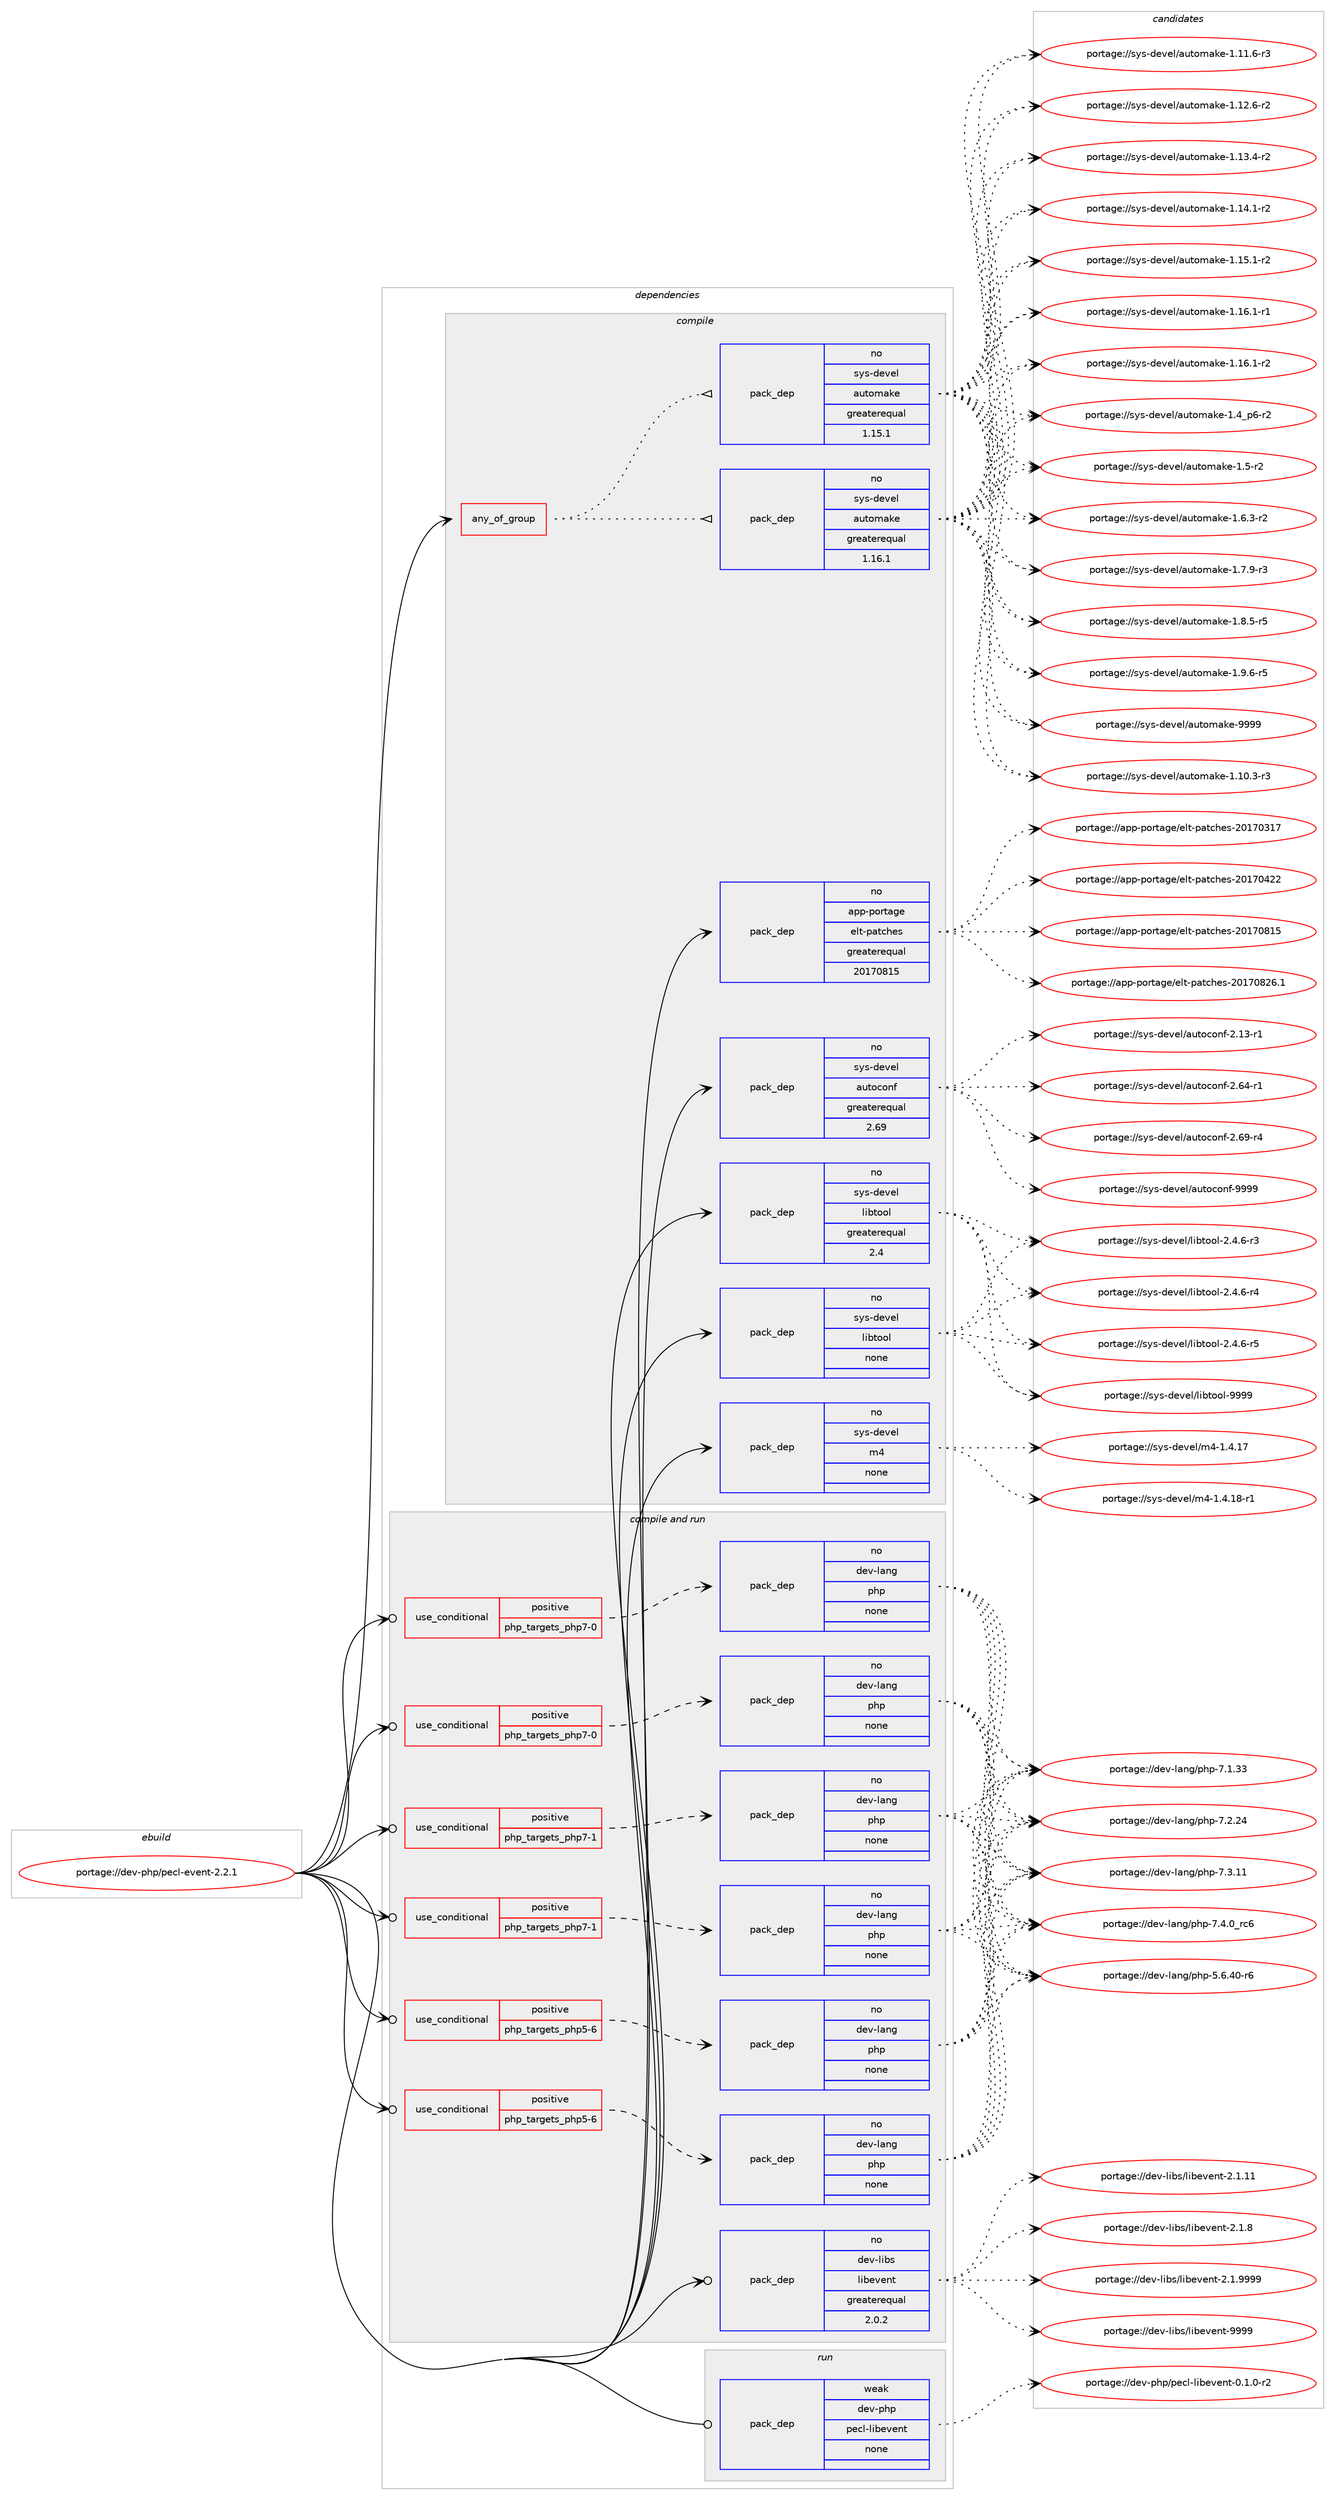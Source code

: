 digraph prolog {

# *************
# Graph options
# *************

newrank=true;
concentrate=true;
compound=true;
graph [rankdir=LR,fontname=Helvetica,fontsize=10,ranksep=1.5];#, ranksep=2.5, nodesep=0.2];
edge  [arrowhead=vee];
node  [fontname=Helvetica,fontsize=10];

# **********
# The ebuild
# **********

subgraph cluster_leftcol {
color=gray;
rank=same;
label=<<i>ebuild</i>>;
id [label="portage://dev-php/pecl-event-2.2.1", color=red, width=4, href="../dev-php/pecl-event-2.2.1.svg"];
}

# ****************
# The dependencies
# ****************

subgraph cluster_midcol {
color=gray;
label=<<i>dependencies</i>>;
subgraph cluster_compile {
fillcolor="#eeeeee";
style=filled;
label=<<i>compile</i>>;
subgraph any3154 {
dependency124871 [label=<<TABLE BORDER="0" CELLBORDER="1" CELLSPACING="0" CELLPADDING="4"><TR><TD CELLPADDING="10">any_of_group</TD></TR></TABLE>>, shape=none, color=red];subgraph pack97501 {
dependency124872 [label=<<TABLE BORDER="0" CELLBORDER="1" CELLSPACING="0" CELLPADDING="4" WIDTH="220"><TR><TD ROWSPAN="6" CELLPADDING="30">pack_dep</TD></TR><TR><TD WIDTH="110">no</TD></TR><TR><TD>sys-devel</TD></TR><TR><TD>automake</TD></TR><TR><TD>greaterequal</TD></TR><TR><TD>1.16.1</TD></TR></TABLE>>, shape=none, color=blue];
}
dependency124871:e -> dependency124872:w [weight=20,style="dotted",arrowhead="oinv"];
subgraph pack97502 {
dependency124873 [label=<<TABLE BORDER="0" CELLBORDER="1" CELLSPACING="0" CELLPADDING="4" WIDTH="220"><TR><TD ROWSPAN="6" CELLPADDING="30">pack_dep</TD></TR><TR><TD WIDTH="110">no</TD></TR><TR><TD>sys-devel</TD></TR><TR><TD>automake</TD></TR><TR><TD>greaterequal</TD></TR><TR><TD>1.15.1</TD></TR></TABLE>>, shape=none, color=blue];
}
dependency124871:e -> dependency124873:w [weight=20,style="dotted",arrowhead="oinv"];
}
id:e -> dependency124871:w [weight=20,style="solid",arrowhead="vee"];
subgraph pack97503 {
dependency124874 [label=<<TABLE BORDER="0" CELLBORDER="1" CELLSPACING="0" CELLPADDING="4" WIDTH="220"><TR><TD ROWSPAN="6" CELLPADDING="30">pack_dep</TD></TR><TR><TD WIDTH="110">no</TD></TR><TR><TD>app-portage</TD></TR><TR><TD>elt-patches</TD></TR><TR><TD>greaterequal</TD></TR><TR><TD>20170815</TD></TR></TABLE>>, shape=none, color=blue];
}
id:e -> dependency124874:w [weight=20,style="solid",arrowhead="vee"];
subgraph pack97504 {
dependency124875 [label=<<TABLE BORDER="0" CELLBORDER="1" CELLSPACING="0" CELLPADDING="4" WIDTH="220"><TR><TD ROWSPAN="6" CELLPADDING="30">pack_dep</TD></TR><TR><TD WIDTH="110">no</TD></TR><TR><TD>sys-devel</TD></TR><TR><TD>autoconf</TD></TR><TR><TD>greaterequal</TD></TR><TR><TD>2.69</TD></TR></TABLE>>, shape=none, color=blue];
}
id:e -> dependency124875:w [weight=20,style="solid",arrowhead="vee"];
subgraph pack97505 {
dependency124876 [label=<<TABLE BORDER="0" CELLBORDER="1" CELLSPACING="0" CELLPADDING="4" WIDTH="220"><TR><TD ROWSPAN="6" CELLPADDING="30">pack_dep</TD></TR><TR><TD WIDTH="110">no</TD></TR><TR><TD>sys-devel</TD></TR><TR><TD>libtool</TD></TR><TR><TD>greaterequal</TD></TR><TR><TD>2.4</TD></TR></TABLE>>, shape=none, color=blue];
}
id:e -> dependency124876:w [weight=20,style="solid",arrowhead="vee"];
subgraph pack97506 {
dependency124877 [label=<<TABLE BORDER="0" CELLBORDER="1" CELLSPACING="0" CELLPADDING="4" WIDTH="220"><TR><TD ROWSPAN="6" CELLPADDING="30">pack_dep</TD></TR><TR><TD WIDTH="110">no</TD></TR><TR><TD>sys-devel</TD></TR><TR><TD>libtool</TD></TR><TR><TD>none</TD></TR><TR><TD></TD></TR></TABLE>>, shape=none, color=blue];
}
id:e -> dependency124877:w [weight=20,style="solid",arrowhead="vee"];
subgraph pack97507 {
dependency124878 [label=<<TABLE BORDER="0" CELLBORDER="1" CELLSPACING="0" CELLPADDING="4" WIDTH="220"><TR><TD ROWSPAN="6" CELLPADDING="30">pack_dep</TD></TR><TR><TD WIDTH="110">no</TD></TR><TR><TD>sys-devel</TD></TR><TR><TD>m4</TD></TR><TR><TD>none</TD></TR><TR><TD></TD></TR></TABLE>>, shape=none, color=blue];
}
id:e -> dependency124878:w [weight=20,style="solid",arrowhead="vee"];
}
subgraph cluster_compileandrun {
fillcolor="#eeeeee";
style=filled;
label=<<i>compile and run</i>>;
subgraph cond24149 {
dependency124879 [label=<<TABLE BORDER="0" CELLBORDER="1" CELLSPACING="0" CELLPADDING="4"><TR><TD ROWSPAN="3" CELLPADDING="10">use_conditional</TD></TR><TR><TD>positive</TD></TR><TR><TD>php_targets_php5-6</TD></TR></TABLE>>, shape=none, color=red];
subgraph pack97508 {
dependency124880 [label=<<TABLE BORDER="0" CELLBORDER="1" CELLSPACING="0" CELLPADDING="4" WIDTH="220"><TR><TD ROWSPAN="6" CELLPADDING="30">pack_dep</TD></TR><TR><TD WIDTH="110">no</TD></TR><TR><TD>dev-lang</TD></TR><TR><TD>php</TD></TR><TR><TD>none</TD></TR><TR><TD></TD></TR></TABLE>>, shape=none, color=blue];
}
dependency124879:e -> dependency124880:w [weight=20,style="dashed",arrowhead="vee"];
}
id:e -> dependency124879:w [weight=20,style="solid",arrowhead="odotvee"];
subgraph cond24150 {
dependency124881 [label=<<TABLE BORDER="0" CELLBORDER="1" CELLSPACING="0" CELLPADDING="4"><TR><TD ROWSPAN="3" CELLPADDING="10">use_conditional</TD></TR><TR><TD>positive</TD></TR><TR><TD>php_targets_php5-6</TD></TR></TABLE>>, shape=none, color=red];
subgraph pack97509 {
dependency124882 [label=<<TABLE BORDER="0" CELLBORDER="1" CELLSPACING="0" CELLPADDING="4" WIDTH="220"><TR><TD ROWSPAN="6" CELLPADDING="30">pack_dep</TD></TR><TR><TD WIDTH="110">no</TD></TR><TR><TD>dev-lang</TD></TR><TR><TD>php</TD></TR><TR><TD>none</TD></TR><TR><TD></TD></TR></TABLE>>, shape=none, color=blue];
}
dependency124881:e -> dependency124882:w [weight=20,style="dashed",arrowhead="vee"];
}
id:e -> dependency124881:w [weight=20,style="solid",arrowhead="odotvee"];
subgraph cond24151 {
dependency124883 [label=<<TABLE BORDER="0" CELLBORDER="1" CELLSPACING="0" CELLPADDING="4"><TR><TD ROWSPAN="3" CELLPADDING="10">use_conditional</TD></TR><TR><TD>positive</TD></TR><TR><TD>php_targets_php7-0</TD></TR></TABLE>>, shape=none, color=red];
subgraph pack97510 {
dependency124884 [label=<<TABLE BORDER="0" CELLBORDER="1" CELLSPACING="0" CELLPADDING="4" WIDTH="220"><TR><TD ROWSPAN="6" CELLPADDING="30">pack_dep</TD></TR><TR><TD WIDTH="110">no</TD></TR><TR><TD>dev-lang</TD></TR><TR><TD>php</TD></TR><TR><TD>none</TD></TR><TR><TD></TD></TR></TABLE>>, shape=none, color=blue];
}
dependency124883:e -> dependency124884:w [weight=20,style="dashed",arrowhead="vee"];
}
id:e -> dependency124883:w [weight=20,style="solid",arrowhead="odotvee"];
subgraph cond24152 {
dependency124885 [label=<<TABLE BORDER="0" CELLBORDER="1" CELLSPACING="0" CELLPADDING="4"><TR><TD ROWSPAN="3" CELLPADDING="10">use_conditional</TD></TR><TR><TD>positive</TD></TR><TR><TD>php_targets_php7-0</TD></TR></TABLE>>, shape=none, color=red];
subgraph pack97511 {
dependency124886 [label=<<TABLE BORDER="0" CELLBORDER="1" CELLSPACING="0" CELLPADDING="4" WIDTH="220"><TR><TD ROWSPAN="6" CELLPADDING="30">pack_dep</TD></TR><TR><TD WIDTH="110">no</TD></TR><TR><TD>dev-lang</TD></TR><TR><TD>php</TD></TR><TR><TD>none</TD></TR><TR><TD></TD></TR></TABLE>>, shape=none, color=blue];
}
dependency124885:e -> dependency124886:w [weight=20,style="dashed",arrowhead="vee"];
}
id:e -> dependency124885:w [weight=20,style="solid",arrowhead="odotvee"];
subgraph cond24153 {
dependency124887 [label=<<TABLE BORDER="0" CELLBORDER="1" CELLSPACING="0" CELLPADDING="4"><TR><TD ROWSPAN="3" CELLPADDING="10">use_conditional</TD></TR><TR><TD>positive</TD></TR><TR><TD>php_targets_php7-1</TD></TR></TABLE>>, shape=none, color=red];
subgraph pack97512 {
dependency124888 [label=<<TABLE BORDER="0" CELLBORDER="1" CELLSPACING="0" CELLPADDING="4" WIDTH="220"><TR><TD ROWSPAN="6" CELLPADDING="30">pack_dep</TD></TR><TR><TD WIDTH="110">no</TD></TR><TR><TD>dev-lang</TD></TR><TR><TD>php</TD></TR><TR><TD>none</TD></TR><TR><TD></TD></TR></TABLE>>, shape=none, color=blue];
}
dependency124887:e -> dependency124888:w [weight=20,style="dashed",arrowhead="vee"];
}
id:e -> dependency124887:w [weight=20,style="solid",arrowhead="odotvee"];
subgraph cond24154 {
dependency124889 [label=<<TABLE BORDER="0" CELLBORDER="1" CELLSPACING="0" CELLPADDING="4"><TR><TD ROWSPAN="3" CELLPADDING="10">use_conditional</TD></TR><TR><TD>positive</TD></TR><TR><TD>php_targets_php7-1</TD></TR></TABLE>>, shape=none, color=red];
subgraph pack97513 {
dependency124890 [label=<<TABLE BORDER="0" CELLBORDER="1" CELLSPACING="0" CELLPADDING="4" WIDTH="220"><TR><TD ROWSPAN="6" CELLPADDING="30">pack_dep</TD></TR><TR><TD WIDTH="110">no</TD></TR><TR><TD>dev-lang</TD></TR><TR><TD>php</TD></TR><TR><TD>none</TD></TR><TR><TD></TD></TR></TABLE>>, shape=none, color=blue];
}
dependency124889:e -> dependency124890:w [weight=20,style="dashed",arrowhead="vee"];
}
id:e -> dependency124889:w [weight=20,style="solid",arrowhead="odotvee"];
subgraph pack97514 {
dependency124891 [label=<<TABLE BORDER="0" CELLBORDER="1" CELLSPACING="0" CELLPADDING="4" WIDTH="220"><TR><TD ROWSPAN="6" CELLPADDING="30">pack_dep</TD></TR><TR><TD WIDTH="110">no</TD></TR><TR><TD>dev-libs</TD></TR><TR><TD>libevent</TD></TR><TR><TD>greaterequal</TD></TR><TR><TD>2.0.2</TD></TR></TABLE>>, shape=none, color=blue];
}
id:e -> dependency124891:w [weight=20,style="solid",arrowhead="odotvee"];
}
subgraph cluster_run {
fillcolor="#eeeeee";
style=filled;
label=<<i>run</i>>;
subgraph pack97515 {
dependency124892 [label=<<TABLE BORDER="0" CELLBORDER="1" CELLSPACING="0" CELLPADDING="4" WIDTH="220"><TR><TD ROWSPAN="6" CELLPADDING="30">pack_dep</TD></TR><TR><TD WIDTH="110">weak</TD></TR><TR><TD>dev-php</TD></TR><TR><TD>pecl-libevent</TD></TR><TR><TD>none</TD></TR><TR><TD></TD></TR></TABLE>>, shape=none, color=blue];
}
id:e -> dependency124892:w [weight=20,style="solid",arrowhead="odot"];
}
}

# **************
# The candidates
# **************

subgraph cluster_choices {
rank=same;
color=gray;
label=<<i>candidates</i>>;

subgraph choice97501 {
color=black;
nodesep=1;
choiceportage11512111545100101118101108479711711611110997107101454946494846514511451 [label="portage://sys-devel/automake-1.10.3-r3", color=red, width=4,href="../sys-devel/automake-1.10.3-r3.svg"];
choiceportage11512111545100101118101108479711711611110997107101454946494946544511451 [label="portage://sys-devel/automake-1.11.6-r3", color=red, width=4,href="../sys-devel/automake-1.11.6-r3.svg"];
choiceportage11512111545100101118101108479711711611110997107101454946495046544511450 [label="portage://sys-devel/automake-1.12.6-r2", color=red, width=4,href="../sys-devel/automake-1.12.6-r2.svg"];
choiceportage11512111545100101118101108479711711611110997107101454946495146524511450 [label="portage://sys-devel/automake-1.13.4-r2", color=red, width=4,href="../sys-devel/automake-1.13.4-r2.svg"];
choiceportage11512111545100101118101108479711711611110997107101454946495246494511450 [label="portage://sys-devel/automake-1.14.1-r2", color=red, width=4,href="../sys-devel/automake-1.14.1-r2.svg"];
choiceportage11512111545100101118101108479711711611110997107101454946495346494511450 [label="portage://sys-devel/automake-1.15.1-r2", color=red, width=4,href="../sys-devel/automake-1.15.1-r2.svg"];
choiceportage11512111545100101118101108479711711611110997107101454946495446494511449 [label="portage://sys-devel/automake-1.16.1-r1", color=red, width=4,href="../sys-devel/automake-1.16.1-r1.svg"];
choiceportage11512111545100101118101108479711711611110997107101454946495446494511450 [label="portage://sys-devel/automake-1.16.1-r2", color=red, width=4,href="../sys-devel/automake-1.16.1-r2.svg"];
choiceportage115121115451001011181011084797117116111109971071014549465295112544511450 [label="portage://sys-devel/automake-1.4_p6-r2", color=red, width=4,href="../sys-devel/automake-1.4_p6-r2.svg"];
choiceportage11512111545100101118101108479711711611110997107101454946534511450 [label="portage://sys-devel/automake-1.5-r2", color=red, width=4,href="../sys-devel/automake-1.5-r2.svg"];
choiceportage115121115451001011181011084797117116111109971071014549465446514511450 [label="portage://sys-devel/automake-1.6.3-r2", color=red, width=4,href="../sys-devel/automake-1.6.3-r2.svg"];
choiceportage115121115451001011181011084797117116111109971071014549465546574511451 [label="portage://sys-devel/automake-1.7.9-r3", color=red, width=4,href="../sys-devel/automake-1.7.9-r3.svg"];
choiceportage115121115451001011181011084797117116111109971071014549465646534511453 [label="portage://sys-devel/automake-1.8.5-r5", color=red, width=4,href="../sys-devel/automake-1.8.5-r5.svg"];
choiceportage115121115451001011181011084797117116111109971071014549465746544511453 [label="portage://sys-devel/automake-1.9.6-r5", color=red, width=4,href="../sys-devel/automake-1.9.6-r5.svg"];
choiceportage115121115451001011181011084797117116111109971071014557575757 [label="portage://sys-devel/automake-9999", color=red, width=4,href="../sys-devel/automake-9999.svg"];
dependency124872:e -> choiceportage11512111545100101118101108479711711611110997107101454946494846514511451:w [style=dotted,weight="100"];
dependency124872:e -> choiceportage11512111545100101118101108479711711611110997107101454946494946544511451:w [style=dotted,weight="100"];
dependency124872:e -> choiceportage11512111545100101118101108479711711611110997107101454946495046544511450:w [style=dotted,weight="100"];
dependency124872:e -> choiceportage11512111545100101118101108479711711611110997107101454946495146524511450:w [style=dotted,weight="100"];
dependency124872:e -> choiceportage11512111545100101118101108479711711611110997107101454946495246494511450:w [style=dotted,weight="100"];
dependency124872:e -> choiceportage11512111545100101118101108479711711611110997107101454946495346494511450:w [style=dotted,weight="100"];
dependency124872:e -> choiceportage11512111545100101118101108479711711611110997107101454946495446494511449:w [style=dotted,weight="100"];
dependency124872:e -> choiceportage11512111545100101118101108479711711611110997107101454946495446494511450:w [style=dotted,weight="100"];
dependency124872:e -> choiceportage115121115451001011181011084797117116111109971071014549465295112544511450:w [style=dotted,weight="100"];
dependency124872:e -> choiceportage11512111545100101118101108479711711611110997107101454946534511450:w [style=dotted,weight="100"];
dependency124872:e -> choiceportage115121115451001011181011084797117116111109971071014549465446514511450:w [style=dotted,weight="100"];
dependency124872:e -> choiceportage115121115451001011181011084797117116111109971071014549465546574511451:w [style=dotted,weight="100"];
dependency124872:e -> choiceportage115121115451001011181011084797117116111109971071014549465646534511453:w [style=dotted,weight="100"];
dependency124872:e -> choiceportage115121115451001011181011084797117116111109971071014549465746544511453:w [style=dotted,weight="100"];
dependency124872:e -> choiceportage115121115451001011181011084797117116111109971071014557575757:w [style=dotted,weight="100"];
}
subgraph choice97502 {
color=black;
nodesep=1;
choiceportage11512111545100101118101108479711711611110997107101454946494846514511451 [label="portage://sys-devel/automake-1.10.3-r3", color=red, width=4,href="../sys-devel/automake-1.10.3-r3.svg"];
choiceportage11512111545100101118101108479711711611110997107101454946494946544511451 [label="portage://sys-devel/automake-1.11.6-r3", color=red, width=4,href="../sys-devel/automake-1.11.6-r3.svg"];
choiceportage11512111545100101118101108479711711611110997107101454946495046544511450 [label="portage://sys-devel/automake-1.12.6-r2", color=red, width=4,href="../sys-devel/automake-1.12.6-r2.svg"];
choiceportage11512111545100101118101108479711711611110997107101454946495146524511450 [label="portage://sys-devel/automake-1.13.4-r2", color=red, width=4,href="../sys-devel/automake-1.13.4-r2.svg"];
choiceportage11512111545100101118101108479711711611110997107101454946495246494511450 [label="portage://sys-devel/automake-1.14.1-r2", color=red, width=4,href="../sys-devel/automake-1.14.1-r2.svg"];
choiceportage11512111545100101118101108479711711611110997107101454946495346494511450 [label="portage://sys-devel/automake-1.15.1-r2", color=red, width=4,href="../sys-devel/automake-1.15.1-r2.svg"];
choiceportage11512111545100101118101108479711711611110997107101454946495446494511449 [label="portage://sys-devel/automake-1.16.1-r1", color=red, width=4,href="../sys-devel/automake-1.16.1-r1.svg"];
choiceportage11512111545100101118101108479711711611110997107101454946495446494511450 [label="portage://sys-devel/automake-1.16.1-r2", color=red, width=4,href="../sys-devel/automake-1.16.1-r2.svg"];
choiceportage115121115451001011181011084797117116111109971071014549465295112544511450 [label="portage://sys-devel/automake-1.4_p6-r2", color=red, width=4,href="../sys-devel/automake-1.4_p6-r2.svg"];
choiceportage11512111545100101118101108479711711611110997107101454946534511450 [label="portage://sys-devel/automake-1.5-r2", color=red, width=4,href="../sys-devel/automake-1.5-r2.svg"];
choiceportage115121115451001011181011084797117116111109971071014549465446514511450 [label="portage://sys-devel/automake-1.6.3-r2", color=red, width=4,href="../sys-devel/automake-1.6.3-r2.svg"];
choiceportage115121115451001011181011084797117116111109971071014549465546574511451 [label="portage://sys-devel/automake-1.7.9-r3", color=red, width=4,href="../sys-devel/automake-1.7.9-r3.svg"];
choiceportage115121115451001011181011084797117116111109971071014549465646534511453 [label="portage://sys-devel/automake-1.8.5-r5", color=red, width=4,href="../sys-devel/automake-1.8.5-r5.svg"];
choiceportage115121115451001011181011084797117116111109971071014549465746544511453 [label="portage://sys-devel/automake-1.9.6-r5", color=red, width=4,href="../sys-devel/automake-1.9.6-r5.svg"];
choiceportage115121115451001011181011084797117116111109971071014557575757 [label="portage://sys-devel/automake-9999", color=red, width=4,href="../sys-devel/automake-9999.svg"];
dependency124873:e -> choiceportage11512111545100101118101108479711711611110997107101454946494846514511451:w [style=dotted,weight="100"];
dependency124873:e -> choiceportage11512111545100101118101108479711711611110997107101454946494946544511451:w [style=dotted,weight="100"];
dependency124873:e -> choiceportage11512111545100101118101108479711711611110997107101454946495046544511450:w [style=dotted,weight="100"];
dependency124873:e -> choiceportage11512111545100101118101108479711711611110997107101454946495146524511450:w [style=dotted,weight="100"];
dependency124873:e -> choiceportage11512111545100101118101108479711711611110997107101454946495246494511450:w [style=dotted,weight="100"];
dependency124873:e -> choiceportage11512111545100101118101108479711711611110997107101454946495346494511450:w [style=dotted,weight="100"];
dependency124873:e -> choiceportage11512111545100101118101108479711711611110997107101454946495446494511449:w [style=dotted,weight="100"];
dependency124873:e -> choiceportage11512111545100101118101108479711711611110997107101454946495446494511450:w [style=dotted,weight="100"];
dependency124873:e -> choiceportage115121115451001011181011084797117116111109971071014549465295112544511450:w [style=dotted,weight="100"];
dependency124873:e -> choiceportage11512111545100101118101108479711711611110997107101454946534511450:w [style=dotted,weight="100"];
dependency124873:e -> choiceportage115121115451001011181011084797117116111109971071014549465446514511450:w [style=dotted,weight="100"];
dependency124873:e -> choiceportage115121115451001011181011084797117116111109971071014549465546574511451:w [style=dotted,weight="100"];
dependency124873:e -> choiceportage115121115451001011181011084797117116111109971071014549465646534511453:w [style=dotted,weight="100"];
dependency124873:e -> choiceportage115121115451001011181011084797117116111109971071014549465746544511453:w [style=dotted,weight="100"];
dependency124873:e -> choiceportage115121115451001011181011084797117116111109971071014557575757:w [style=dotted,weight="100"];
}
subgraph choice97503 {
color=black;
nodesep=1;
choiceportage97112112451121111141169710310147101108116451129711699104101115455048495548514955 [label="portage://app-portage/elt-patches-20170317", color=red, width=4,href="../app-portage/elt-patches-20170317.svg"];
choiceportage97112112451121111141169710310147101108116451129711699104101115455048495548525050 [label="portage://app-portage/elt-patches-20170422", color=red, width=4,href="../app-portage/elt-patches-20170422.svg"];
choiceportage97112112451121111141169710310147101108116451129711699104101115455048495548564953 [label="portage://app-portage/elt-patches-20170815", color=red, width=4,href="../app-portage/elt-patches-20170815.svg"];
choiceportage971121124511211111411697103101471011081164511297116991041011154550484955485650544649 [label="portage://app-portage/elt-patches-20170826.1", color=red, width=4,href="../app-portage/elt-patches-20170826.1.svg"];
dependency124874:e -> choiceportage97112112451121111141169710310147101108116451129711699104101115455048495548514955:w [style=dotted,weight="100"];
dependency124874:e -> choiceportage97112112451121111141169710310147101108116451129711699104101115455048495548525050:w [style=dotted,weight="100"];
dependency124874:e -> choiceportage97112112451121111141169710310147101108116451129711699104101115455048495548564953:w [style=dotted,weight="100"];
dependency124874:e -> choiceportage971121124511211111411697103101471011081164511297116991041011154550484955485650544649:w [style=dotted,weight="100"];
}
subgraph choice97504 {
color=black;
nodesep=1;
choiceportage1151211154510010111810110847971171161119911111010245504649514511449 [label="portage://sys-devel/autoconf-2.13-r1", color=red, width=4,href="../sys-devel/autoconf-2.13-r1.svg"];
choiceportage1151211154510010111810110847971171161119911111010245504654524511449 [label="portage://sys-devel/autoconf-2.64-r1", color=red, width=4,href="../sys-devel/autoconf-2.64-r1.svg"];
choiceportage1151211154510010111810110847971171161119911111010245504654574511452 [label="portage://sys-devel/autoconf-2.69-r4", color=red, width=4,href="../sys-devel/autoconf-2.69-r4.svg"];
choiceportage115121115451001011181011084797117116111991111101024557575757 [label="portage://sys-devel/autoconf-9999", color=red, width=4,href="../sys-devel/autoconf-9999.svg"];
dependency124875:e -> choiceportage1151211154510010111810110847971171161119911111010245504649514511449:w [style=dotted,weight="100"];
dependency124875:e -> choiceportage1151211154510010111810110847971171161119911111010245504654524511449:w [style=dotted,weight="100"];
dependency124875:e -> choiceportage1151211154510010111810110847971171161119911111010245504654574511452:w [style=dotted,weight="100"];
dependency124875:e -> choiceportage115121115451001011181011084797117116111991111101024557575757:w [style=dotted,weight="100"];
}
subgraph choice97505 {
color=black;
nodesep=1;
choiceportage1151211154510010111810110847108105981161111111084550465246544511451 [label="portage://sys-devel/libtool-2.4.6-r3", color=red, width=4,href="../sys-devel/libtool-2.4.6-r3.svg"];
choiceportage1151211154510010111810110847108105981161111111084550465246544511452 [label="portage://sys-devel/libtool-2.4.6-r4", color=red, width=4,href="../sys-devel/libtool-2.4.6-r4.svg"];
choiceportage1151211154510010111810110847108105981161111111084550465246544511453 [label="portage://sys-devel/libtool-2.4.6-r5", color=red, width=4,href="../sys-devel/libtool-2.4.6-r5.svg"];
choiceportage1151211154510010111810110847108105981161111111084557575757 [label="portage://sys-devel/libtool-9999", color=red, width=4,href="../sys-devel/libtool-9999.svg"];
dependency124876:e -> choiceportage1151211154510010111810110847108105981161111111084550465246544511451:w [style=dotted,weight="100"];
dependency124876:e -> choiceportage1151211154510010111810110847108105981161111111084550465246544511452:w [style=dotted,weight="100"];
dependency124876:e -> choiceportage1151211154510010111810110847108105981161111111084550465246544511453:w [style=dotted,weight="100"];
dependency124876:e -> choiceportage1151211154510010111810110847108105981161111111084557575757:w [style=dotted,weight="100"];
}
subgraph choice97506 {
color=black;
nodesep=1;
choiceportage1151211154510010111810110847108105981161111111084550465246544511451 [label="portage://sys-devel/libtool-2.4.6-r3", color=red, width=4,href="../sys-devel/libtool-2.4.6-r3.svg"];
choiceportage1151211154510010111810110847108105981161111111084550465246544511452 [label="portage://sys-devel/libtool-2.4.6-r4", color=red, width=4,href="../sys-devel/libtool-2.4.6-r4.svg"];
choiceportage1151211154510010111810110847108105981161111111084550465246544511453 [label="portage://sys-devel/libtool-2.4.6-r5", color=red, width=4,href="../sys-devel/libtool-2.4.6-r5.svg"];
choiceportage1151211154510010111810110847108105981161111111084557575757 [label="portage://sys-devel/libtool-9999", color=red, width=4,href="../sys-devel/libtool-9999.svg"];
dependency124877:e -> choiceportage1151211154510010111810110847108105981161111111084550465246544511451:w [style=dotted,weight="100"];
dependency124877:e -> choiceportage1151211154510010111810110847108105981161111111084550465246544511452:w [style=dotted,weight="100"];
dependency124877:e -> choiceportage1151211154510010111810110847108105981161111111084550465246544511453:w [style=dotted,weight="100"];
dependency124877:e -> choiceportage1151211154510010111810110847108105981161111111084557575757:w [style=dotted,weight="100"];
}
subgraph choice97507 {
color=black;
nodesep=1;
choiceportage11512111545100101118101108471095245494652464955 [label="portage://sys-devel/m4-1.4.17", color=red, width=4,href="../sys-devel/m4-1.4.17.svg"];
choiceportage115121115451001011181011084710952454946524649564511449 [label="portage://sys-devel/m4-1.4.18-r1", color=red, width=4,href="../sys-devel/m4-1.4.18-r1.svg"];
dependency124878:e -> choiceportage11512111545100101118101108471095245494652464955:w [style=dotted,weight="100"];
dependency124878:e -> choiceportage115121115451001011181011084710952454946524649564511449:w [style=dotted,weight="100"];
}
subgraph choice97508 {
color=black;
nodesep=1;
choiceportage100101118451089711010347112104112455346544652484511454 [label="portage://dev-lang/php-5.6.40-r6", color=red, width=4,href="../dev-lang/php-5.6.40-r6.svg"];
choiceportage10010111845108971101034711210411245554649465151 [label="portage://dev-lang/php-7.1.33", color=red, width=4,href="../dev-lang/php-7.1.33.svg"];
choiceportage10010111845108971101034711210411245554650465052 [label="portage://dev-lang/php-7.2.24", color=red, width=4,href="../dev-lang/php-7.2.24.svg"];
choiceportage10010111845108971101034711210411245554651464949 [label="portage://dev-lang/php-7.3.11", color=red, width=4,href="../dev-lang/php-7.3.11.svg"];
choiceportage100101118451089711010347112104112455546524648951149954 [label="portage://dev-lang/php-7.4.0_rc6", color=red, width=4,href="../dev-lang/php-7.4.0_rc6.svg"];
dependency124880:e -> choiceportage100101118451089711010347112104112455346544652484511454:w [style=dotted,weight="100"];
dependency124880:e -> choiceportage10010111845108971101034711210411245554649465151:w [style=dotted,weight="100"];
dependency124880:e -> choiceportage10010111845108971101034711210411245554650465052:w [style=dotted,weight="100"];
dependency124880:e -> choiceportage10010111845108971101034711210411245554651464949:w [style=dotted,weight="100"];
dependency124880:e -> choiceportage100101118451089711010347112104112455546524648951149954:w [style=dotted,weight="100"];
}
subgraph choice97509 {
color=black;
nodesep=1;
choiceportage100101118451089711010347112104112455346544652484511454 [label="portage://dev-lang/php-5.6.40-r6", color=red, width=4,href="../dev-lang/php-5.6.40-r6.svg"];
choiceportage10010111845108971101034711210411245554649465151 [label="portage://dev-lang/php-7.1.33", color=red, width=4,href="../dev-lang/php-7.1.33.svg"];
choiceportage10010111845108971101034711210411245554650465052 [label="portage://dev-lang/php-7.2.24", color=red, width=4,href="../dev-lang/php-7.2.24.svg"];
choiceportage10010111845108971101034711210411245554651464949 [label="portage://dev-lang/php-7.3.11", color=red, width=4,href="../dev-lang/php-7.3.11.svg"];
choiceportage100101118451089711010347112104112455546524648951149954 [label="portage://dev-lang/php-7.4.0_rc6", color=red, width=4,href="../dev-lang/php-7.4.0_rc6.svg"];
dependency124882:e -> choiceportage100101118451089711010347112104112455346544652484511454:w [style=dotted,weight="100"];
dependency124882:e -> choiceportage10010111845108971101034711210411245554649465151:w [style=dotted,weight="100"];
dependency124882:e -> choiceportage10010111845108971101034711210411245554650465052:w [style=dotted,weight="100"];
dependency124882:e -> choiceportage10010111845108971101034711210411245554651464949:w [style=dotted,weight="100"];
dependency124882:e -> choiceportage100101118451089711010347112104112455546524648951149954:w [style=dotted,weight="100"];
}
subgraph choice97510 {
color=black;
nodesep=1;
choiceportage100101118451089711010347112104112455346544652484511454 [label="portage://dev-lang/php-5.6.40-r6", color=red, width=4,href="../dev-lang/php-5.6.40-r6.svg"];
choiceportage10010111845108971101034711210411245554649465151 [label="portage://dev-lang/php-7.1.33", color=red, width=4,href="../dev-lang/php-7.1.33.svg"];
choiceportage10010111845108971101034711210411245554650465052 [label="portage://dev-lang/php-7.2.24", color=red, width=4,href="../dev-lang/php-7.2.24.svg"];
choiceportage10010111845108971101034711210411245554651464949 [label="portage://dev-lang/php-7.3.11", color=red, width=4,href="../dev-lang/php-7.3.11.svg"];
choiceportage100101118451089711010347112104112455546524648951149954 [label="portage://dev-lang/php-7.4.0_rc6", color=red, width=4,href="../dev-lang/php-7.4.0_rc6.svg"];
dependency124884:e -> choiceportage100101118451089711010347112104112455346544652484511454:w [style=dotted,weight="100"];
dependency124884:e -> choiceportage10010111845108971101034711210411245554649465151:w [style=dotted,weight="100"];
dependency124884:e -> choiceportage10010111845108971101034711210411245554650465052:w [style=dotted,weight="100"];
dependency124884:e -> choiceportage10010111845108971101034711210411245554651464949:w [style=dotted,weight="100"];
dependency124884:e -> choiceportage100101118451089711010347112104112455546524648951149954:w [style=dotted,weight="100"];
}
subgraph choice97511 {
color=black;
nodesep=1;
choiceportage100101118451089711010347112104112455346544652484511454 [label="portage://dev-lang/php-5.6.40-r6", color=red, width=4,href="../dev-lang/php-5.6.40-r6.svg"];
choiceportage10010111845108971101034711210411245554649465151 [label="portage://dev-lang/php-7.1.33", color=red, width=4,href="../dev-lang/php-7.1.33.svg"];
choiceportage10010111845108971101034711210411245554650465052 [label="portage://dev-lang/php-7.2.24", color=red, width=4,href="../dev-lang/php-7.2.24.svg"];
choiceportage10010111845108971101034711210411245554651464949 [label="portage://dev-lang/php-7.3.11", color=red, width=4,href="../dev-lang/php-7.3.11.svg"];
choiceportage100101118451089711010347112104112455546524648951149954 [label="portage://dev-lang/php-7.4.0_rc6", color=red, width=4,href="../dev-lang/php-7.4.0_rc6.svg"];
dependency124886:e -> choiceportage100101118451089711010347112104112455346544652484511454:w [style=dotted,weight="100"];
dependency124886:e -> choiceportage10010111845108971101034711210411245554649465151:w [style=dotted,weight="100"];
dependency124886:e -> choiceportage10010111845108971101034711210411245554650465052:w [style=dotted,weight="100"];
dependency124886:e -> choiceportage10010111845108971101034711210411245554651464949:w [style=dotted,weight="100"];
dependency124886:e -> choiceportage100101118451089711010347112104112455546524648951149954:w [style=dotted,weight="100"];
}
subgraph choice97512 {
color=black;
nodesep=1;
choiceportage100101118451089711010347112104112455346544652484511454 [label="portage://dev-lang/php-5.6.40-r6", color=red, width=4,href="../dev-lang/php-5.6.40-r6.svg"];
choiceportage10010111845108971101034711210411245554649465151 [label="portage://dev-lang/php-7.1.33", color=red, width=4,href="../dev-lang/php-7.1.33.svg"];
choiceportage10010111845108971101034711210411245554650465052 [label="portage://dev-lang/php-7.2.24", color=red, width=4,href="../dev-lang/php-7.2.24.svg"];
choiceportage10010111845108971101034711210411245554651464949 [label="portage://dev-lang/php-7.3.11", color=red, width=4,href="../dev-lang/php-7.3.11.svg"];
choiceportage100101118451089711010347112104112455546524648951149954 [label="portage://dev-lang/php-7.4.0_rc6", color=red, width=4,href="../dev-lang/php-7.4.0_rc6.svg"];
dependency124888:e -> choiceportage100101118451089711010347112104112455346544652484511454:w [style=dotted,weight="100"];
dependency124888:e -> choiceportage10010111845108971101034711210411245554649465151:w [style=dotted,weight="100"];
dependency124888:e -> choiceportage10010111845108971101034711210411245554650465052:w [style=dotted,weight="100"];
dependency124888:e -> choiceportage10010111845108971101034711210411245554651464949:w [style=dotted,weight="100"];
dependency124888:e -> choiceportage100101118451089711010347112104112455546524648951149954:w [style=dotted,weight="100"];
}
subgraph choice97513 {
color=black;
nodesep=1;
choiceportage100101118451089711010347112104112455346544652484511454 [label="portage://dev-lang/php-5.6.40-r6", color=red, width=4,href="../dev-lang/php-5.6.40-r6.svg"];
choiceportage10010111845108971101034711210411245554649465151 [label="portage://dev-lang/php-7.1.33", color=red, width=4,href="../dev-lang/php-7.1.33.svg"];
choiceportage10010111845108971101034711210411245554650465052 [label="portage://dev-lang/php-7.2.24", color=red, width=4,href="../dev-lang/php-7.2.24.svg"];
choiceportage10010111845108971101034711210411245554651464949 [label="portage://dev-lang/php-7.3.11", color=red, width=4,href="../dev-lang/php-7.3.11.svg"];
choiceportage100101118451089711010347112104112455546524648951149954 [label="portage://dev-lang/php-7.4.0_rc6", color=red, width=4,href="../dev-lang/php-7.4.0_rc6.svg"];
dependency124890:e -> choiceportage100101118451089711010347112104112455346544652484511454:w [style=dotted,weight="100"];
dependency124890:e -> choiceportage10010111845108971101034711210411245554649465151:w [style=dotted,weight="100"];
dependency124890:e -> choiceportage10010111845108971101034711210411245554650465052:w [style=dotted,weight="100"];
dependency124890:e -> choiceportage10010111845108971101034711210411245554651464949:w [style=dotted,weight="100"];
dependency124890:e -> choiceportage100101118451089711010347112104112455546524648951149954:w [style=dotted,weight="100"];
}
subgraph choice97514 {
color=black;
nodesep=1;
choiceportage1001011184510810598115471081059810111810111011645504649464949 [label="portage://dev-libs/libevent-2.1.11", color=red, width=4,href="../dev-libs/libevent-2.1.11.svg"];
choiceportage10010111845108105981154710810598101118101110116455046494656 [label="portage://dev-libs/libevent-2.1.8", color=red, width=4,href="../dev-libs/libevent-2.1.8.svg"];
choiceportage10010111845108105981154710810598101118101110116455046494657575757 [label="portage://dev-libs/libevent-2.1.9999", color=red, width=4,href="../dev-libs/libevent-2.1.9999.svg"];
choiceportage100101118451081059811547108105981011181011101164557575757 [label="portage://dev-libs/libevent-9999", color=red, width=4,href="../dev-libs/libevent-9999.svg"];
dependency124891:e -> choiceportage1001011184510810598115471081059810111810111011645504649464949:w [style=dotted,weight="100"];
dependency124891:e -> choiceportage10010111845108105981154710810598101118101110116455046494656:w [style=dotted,weight="100"];
dependency124891:e -> choiceportage10010111845108105981154710810598101118101110116455046494657575757:w [style=dotted,weight="100"];
dependency124891:e -> choiceportage100101118451081059811547108105981011181011101164557575757:w [style=dotted,weight="100"];
}
subgraph choice97515 {
color=black;
nodesep=1;
choiceportage10010111845112104112471121019910845108105981011181011101164548464946484511450 [label="portage://dev-php/pecl-libevent-0.1.0-r2", color=red, width=4,href="../dev-php/pecl-libevent-0.1.0-r2.svg"];
dependency124892:e -> choiceportage10010111845112104112471121019910845108105981011181011101164548464946484511450:w [style=dotted,weight="100"];
}
}

}
